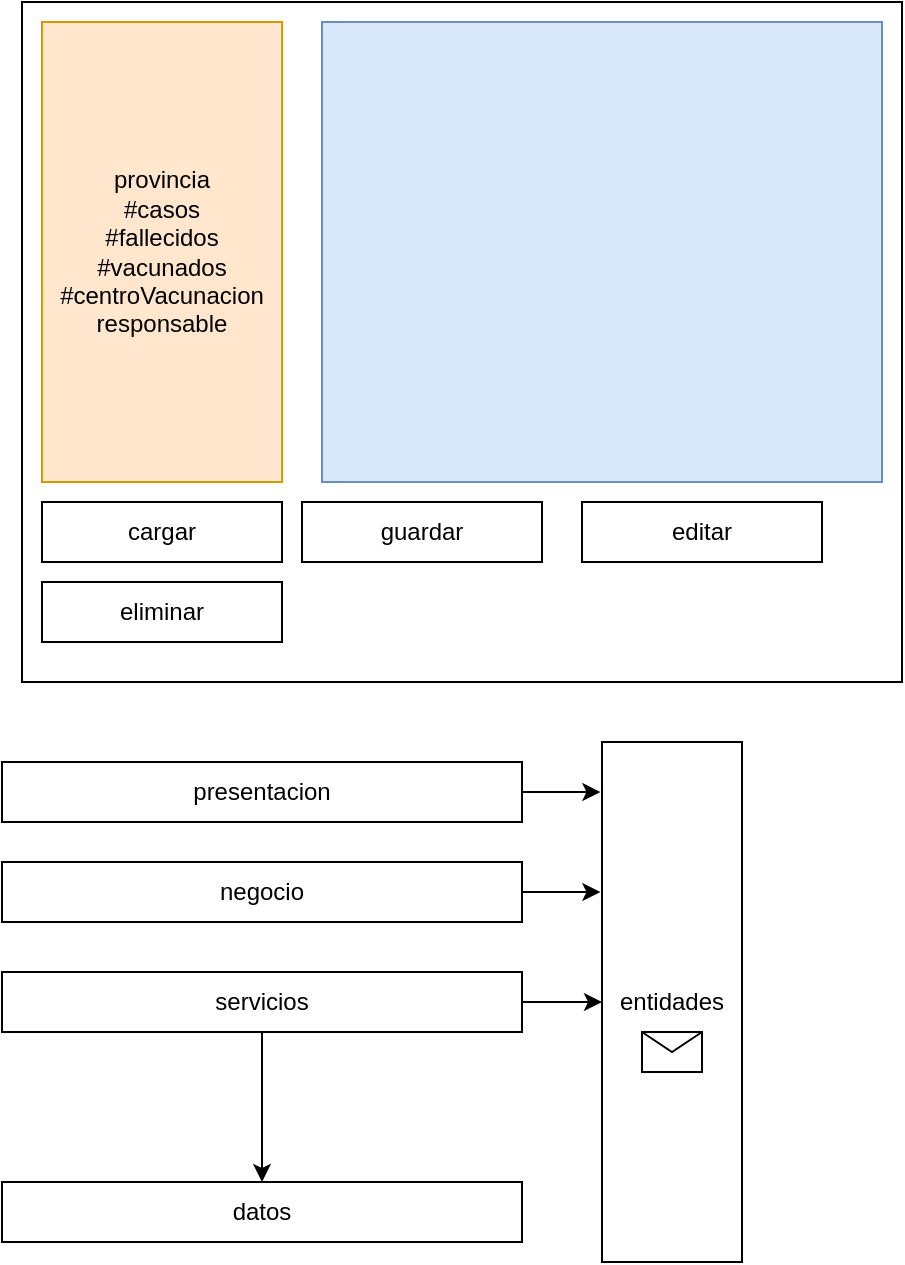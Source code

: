 <mxfile version="17.4.2" type="device"><diagram id="rpRsfZNYsM7YZO826rBB" name="Page-1"><mxGraphModel dx="1278" dy="641" grid="0" gridSize="10" guides="1" tooltips="1" connect="1" arrows="1" fold="1" page="1" pageScale="1" pageWidth="850" pageHeight="1100" math="0" shadow="0"><root><mxCell id="0"/><mxCell id="1" parent="0"/><mxCell id="Ib2QJwdPfj12T0gfqdaQ-3" value="" style="rounded=0;whiteSpace=wrap;html=1;" parent="1" vertex="1"><mxGeometry x="40" y="240" width="440" height="340" as="geometry"/></mxCell><mxCell id="Ib2QJwdPfj12T0gfqdaQ-4" value="" style="rounded=0;whiteSpace=wrap;html=1;fillColor=#dae8fc;strokeColor=#6c8ebf;" parent="1" vertex="1"><mxGeometry x="190" y="250" width="280" height="230" as="geometry"/></mxCell><mxCell id="Ib2QJwdPfj12T0gfqdaQ-5" value="provincia&lt;br&gt;#casos&lt;br&gt;#fallecidos&lt;br&gt;#vacunados&lt;br&gt;#centroVacunacion&lt;br&gt;responsable" style="rounded=0;whiteSpace=wrap;html=1;fillColor=#ffe6cc;strokeColor=#d79b00;" parent="1" vertex="1"><mxGeometry x="50" y="250" width="120" height="230" as="geometry"/></mxCell><mxCell id="Ib2QJwdPfj12T0gfqdaQ-6" value="cargar" style="rounded=0;whiteSpace=wrap;html=1;" parent="1" vertex="1"><mxGeometry x="50" y="490" width="120" height="30" as="geometry"/></mxCell><mxCell id="Ib2QJwdPfj12T0gfqdaQ-7" value="guardar" style="rounded=0;whiteSpace=wrap;html=1;" parent="1" vertex="1"><mxGeometry x="180" y="490" width="120" height="30" as="geometry"/></mxCell><mxCell id="Ib2QJwdPfj12T0gfqdaQ-8" value="editar" style="rounded=0;whiteSpace=wrap;html=1;" parent="1" vertex="1"><mxGeometry x="320" y="490" width="120" height="30" as="geometry"/></mxCell><mxCell id="Ib2QJwdPfj12T0gfqdaQ-9" value="eliminar" style="rounded=0;whiteSpace=wrap;html=1;" parent="1" vertex="1"><mxGeometry x="50" y="530" width="120" height="30" as="geometry"/></mxCell><mxCell id="Ib2QJwdPfj12T0gfqdaQ-23" style="edgeStyle=orthogonalEdgeStyle;rounded=0;orthogonalLoop=1;jettySize=auto;html=1;exitX=1;exitY=0.5;exitDx=0;exitDy=0;entryX=-0.011;entryY=0.097;entryDx=0;entryDy=0;entryPerimeter=0;" parent="1" source="Ib2QJwdPfj12T0gfqdaQ-14" target="Ib2QJwdPfj12T0gfqdaQ-15" edge="1"><mxGeometry relative="1" as="geometry"/></mxCell><mxCell id="Ib2QJwdPfj12T0gfqdaQ-14" value="presentacion" style="rounded=0;whiteSpace=wrap;html=1;" parent="1" vertex="1"><mxGeometry x="30" y="620" width="260" height="30" as="geometry"/></mxCell><mxCell id="Ib2QJwdPfj12T0gfqdaQ-15" value="entidades" style="rounded=0;whiteSpace=wrap;html=1;" parent="1" vertex="1"><mxGeometry x="330" y="610" width="70" height="260" as="geometry"/></mxCell><mxCell id="Ib2QJwdPfj12T0gfqdaQ-24" style="edgeStyle=orthogonalEdgeStyle;rounded=0;orthogonalLoop=1;jettySize=auto;html=1;exitX=1;exitY=0.5;exitDx=0;exitDy=0;entryX=-0.011;entryY=0.285;entryDx=0;entryDy=0;entryPerimeter=0;" parent="1" source="Ib2QJwdPfj12T0gfqdaQ-17" target="Ib2QJwdPfj12T0gfqdaQ-15" edge="1"><mxGeometry relative="1" as="geometry"/></mxCell><mxCell id="Ib2QJwdPfj12T0gfqdaQ-17" value="negocio" style="rounded=0;whiteSpace=wrap;html=1;" parent="1" vertex="1"><mxGeometry x="30" y="670" width="260" height="30" as="geometry"/></mxCell><mxCell id="Ib2QJwdPfj12T0gfqdaQ-21" style="edgeStyle=orthogonalEdgeStyle;rounded=0;orthogonalLoop=1;jettySize=auto;html=1;exitX=0.5;exitY=1;exitDx=0;exitDy=0;entryX=0.5;entryY=0;entryDx=0;entryDy=0;" parent="1" source="Ib2QJwdPfj12T0gfqdaQ-19" target="Ib2QJwdPfj12T0gfqdaQ-20" edge="1"><mxGeometry relative="1" as="geometry"/></mxCell><mxCell id="Ib2QJwdPfj12T0gfqdaQ-25" style="edgeStyle=orthogonalEdgeStyle;rounded=0;orthogonalLoop=1;jettySize=auto;html=1;exitX=1;exitY=0.5;exitDx=0;exitDy=0;entryX=0;entryY=0.5;entryDx=0;entryDy=0;" parent="1" source="Ib2QJwdPfj12T0gfqdaQ-19" target="Ib2QJwdPfj12T0gfqdaQ-15" edge="1"><mxGeometry relative="1" as="geometry"/></mxCell><mxCell id="Ib2QJwdPfj12T0gfqdaQ-19" value="servicios" style="rounded=0;whiteSpace=wrap;html=1;" parent="1" vertex="1"><mxGeometry x="30" y="725" width="260" height="30" as="geometry"/></mxCell><mxCell id="Ib2QJwdPfj12T0gfqdaQ-20" value="datos" style="rounded=0;whiteSpace=wrap;html=1;" parent="1" vertex="1"><mxGeometry x="30" y="830" width="260" height="30" as="geometry"/></mxCell><mxCell id="6elPiqk_PH9h7MZ6wVXB-1" value="" style="shape=message;html=1;whiteSpace=wrap;html=1;outlineConnect=0;" vertex="1" parent="1"><mxGeometry x="350" y="755" width="30" height="20" as="geometry"/></mxCell></root></mxGraphModel></diagram></mxfile>